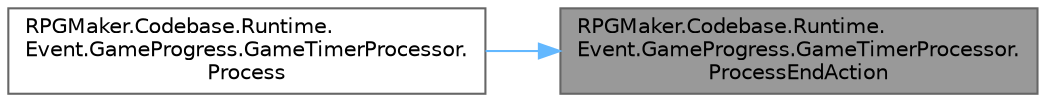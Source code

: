 digraph "RPGMaker.Codebase.Runtime.Event.GameProgress.GameTimerProcessor.ProcessEndAction"
{
 // LATEX_PDF_SIZE
  bgcolor="transparent";
  edge [fontname=Helvetica,fontsize=10,labelfontname=Helvetica,labelfontsize=10];
  node [fontname=Helvetica,fontsize=10,shape=box,height=0.2,width=0.4];
  rankdir="RL";
  Node1 [id="Node000001",label="RPGMaker.Codebase.Runtime.\lEvent.GameProgress.GameTimerProcessor.\lProcessEndAction",height=0.2,width=0.4,color="gray40", fillcolor="grey60", style="filled", fontcolor="black",tooltip="😁 終了処理"];
  Node1 -> Node2 [id="edge1_Node000001_Node000002",dir="back",color="steelblue1",style="solid",tooltip=" "];
  Node2 [id="Node000002",label="RPGMaker.Codebase.Runtime.\lEvent.GameProgress.GameTimerProcessor.\lProcess",height=0.2,width=0.4,color="grey40", fillcolor="white", style="filled",URL="$d0/d79/class_r_p_g_maker_1_1_codebase_1_1_runtime_1_1_event_1_1_game_progress_1_1_game_timer_processor.html#afa314e55facb9a51a295f54920af84e0",tooltip="😁 処理"];
}
